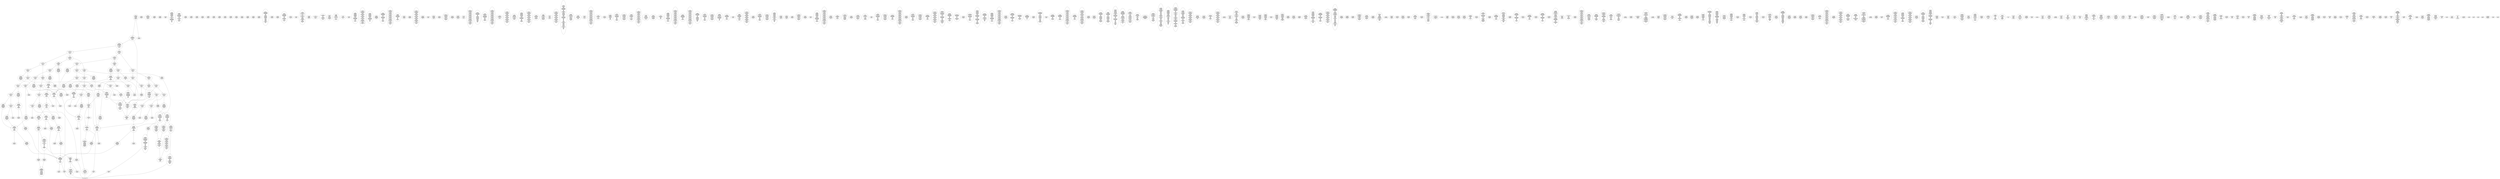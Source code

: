 /* Generated by GvGen v.1.0 (https://www.github.com/stricaud/gvgen) */

digraph G {
compound=true;
   node1 [label="[anywhere]"];
   node2 [label="# 0x0
PUSHX Data
PUSHX Data
MSTORE
CALLVALUE
ISZERO
PUSHX Data
JUMPI
"];
   node3 [label="# 0xc
PUSHX Data
REVERT
"];
   node4 [label="# 0x10
JUMPDEST
PUSHX LogicData
CALLDATASIZE
LT
PUSHX Data
JUMPI
"];
   node5 [label="# 0x1a
PUSHX Data
CALLDATALOAD
PUSHX BitData
SHR
PUSHX LogicData
GT
PUSHX Data
JUMPI
"];
   node6 [label="# 0x2b
PUSHX LogicData
GT
PUSHX Data
JUMPI
"];
   node7 [label="# 0x36
PUSHX LogicData
GT
PUSHX Data
JUMPI
"];
   node8 [label="# 0x41
PUSHX LogicData
EQ
PUSHX Data
JUMPI
"];
   node9 [label="# 0x4c
PUSHX LogicData
EQ
PUSHX Data
JUMPI
"];
   node10 [label="# 0x57
PUSHX LogicData
EQ
PUSHX Data
JUMPI
"];
   node11 [label="# 0x62
PUSHX LogicData
EQ
PUSHX Data
JUMPI
"];
   node12 [label="# 0x6d
PUSHX LogicData
EQ
PUSHX Data
JUMPI
"];
   node13 [label="# 0x78
PUSHX Data
REVERT
"];
   node14 [label="# 0x7c
JUMPDEST
PUSHX LogicData
EQ
PUSHX Data
JUMPI
"];
   node15 [label="# 0x88
PUSHX LogicData
EQ
PUSHX Data
JUMPI
"];
   node16 [label="# 0x93
PUSHX LogicData
EQ
PUSHX Data
JUMPI
"];
   node17 [label="# 0x9e
PUSHX LogicData
EQ
PUSHX Data
JUMPI
"];
   node18 [label="# 0xa9
PUSHX Data
REVERT
"];
   node19 [label="# 0xad
JUMPDEST
PUSHX LogicData
GT
PUSHX Data
JUMPI
"];
   node20 [label="# 0xb9
PUSHX LogicData
EQ
PUSHX Data
JUMPI
"];
   node21 [label="# 0xc4
PUSHX LogicData
EQ
PUSHX Data
JUMPI
"];
   node22 [label="# 0xcf
PUSHX LogicData
EQ
PUSHX Data
JUMPI
"];
   node23 [label="# 0xda
PUSHX LogicData
EQ
PUSHX Data
JUMPI
"];
   node24 [label="# 0xe5
PUSHX Data
REVERT
"];
   node25 [label="# 0xe9
JUMPDEST
PUSHX LogicData
EQ
PUSHX Data
JUMPI
"];
   node26 [label="# 0xf5
PUSHX LogicData
EQ
PUSHX Data
JUMPI
"];
   node27 [label="# 0x100
PUSHX LogicData
EQ
PUSHX Data
JUMPI
"];
   node28 [label="# 0x10b
PUSHX LogicData
EQ
PUSHX Data
JUMPI
"];
   node29 [label="# 0x116
PUSHX Data
REVERT
"];
   node30 [label="# 0x11a
JUMPDEST
PUSHX LogicData
GT
PUSHX Data
JUMPI
"];
   node31 [label="# 0x126
PUSHX LogicData
GT
PUSHX Data
JUMPI
"];
   node32 [label="# 0x131
PUSHX LogicData
EQ
PUSHX Data
JUMPI
"];
   node33 [label="# 0x13c
PUSHX LogicData
EQ
PUSHX Data
JUMPI
"];
   node34 [label="# 0x147
PUSHX LogicData
EQ
PUSHX Data
JUMPI
"];
   node35 [label="# 0x152
PUSHX LogicData
EQ
PUSHX Data
JUMPI
"];
   node36 [label="# 0x15d
PUSHX Data
REVERT
"];
   node37 [label="# 0x161
JUMPDEST
PUSHX LogicData
EQ
PUSHX Data
JUMPI
"];
   node38 [label="# 0x16d
PUSHX LogicData
EQ
PUSHX Data
JUMPI
"];
   node39 [label="# 0x178
PUSHX LogicData
EQ
PUSHX Data
JUMPI
"];
   node40 [label="# 0x183
PUSHX LogicData
EQ
PUSHX Data
JUMPI
"];
   node41 [label="# 0x18e
PUSHX Data
REVERT
"];
   node42 [label="# 0x192
JUMPDEST
PUSHX LogicData
GT
PUSHX Data
JUMPI
"];
   node43 [label="# 0x19e
PUSHX LogicData
EQ
PUSHX Data
JUMPI
"];
   node44 [label="# 0x1a9
PUSHX LogicData
EQ
PUSHX Data
JUMPI
"];
   node45 [label="# 0x1b4
PUSHX LogicData
EQ
PUSHX Data
JUMPI
"];
   node46 [label="# 0x1bf
PUSHX LogicData
EQ
PUSHX Data
JUMPI
"];
   node47 [label="# 0x1ca
PUSHX Data
REVERT
"];
   node48 [label="# 0x1ce
JUMPDEST
PUSHX LogicData
EQ
PUSHX Data
JUMPI
"];
   node49 [label="# 0x1da
PUSHX LogicData
EQ
PUSHX Data
JUMPI
"];
   node50 [label="# 0x1e5
PUSHX LogicData
EQ
PUSHX Data
JUMPI
"];
   node51 [label="# 0x1f0
PUSHX LogicData
EQ
PUSHX Data
JUMPI
"];
   node52 [label="# 0x1fb
JUMPDEST
PUSHX Data
REVERT
"];
   node53 [label="# 0x200
JUMPDEST
PUSHX Data
PUSHX Data
CALLDATASIZE
PUSHX Data
PUSHX Data
JUMP
"];
   node54 [label="# 0x20e
JUMPDEST
PUSHX Data
JUMP
"];
   node55 [label="# 0x213
JUMPDEST
PUSHX MemData
MLOAD
ISZERO
ISZERO
MSTORE
PUSHX ArithData
ADD
"];
   node56 [label="# 0x21f
JUMPDEST
PUSHX MemData
MLOAD
SUB
RETURN
"];
   node57 [label="# 0x228
JUMPDEST
PUSHX Data
PUSHX StorData
SLOAD
JUMP
"];
   node58 [label="# 0x231
JUMPDEST
PUSHX MemData
MLOAD
MSTORE
PUSHX ArithData
ADD
PUSHX Data
JUMP
"];
   node59 [label="# 0x23f
JUMPDEST
PUSHX Data
PUSHX Data
JUMP
"];
   node60 [label="# 0x247
JUMPDEST
PUSHX MemData
MLOAD
PUSHX Data
PUSHX Data
JUMP
"];
   node61 [label="# 0x254
JUMPDEST
PUSHX StorData
SLOAD
PUSHX Data
PUSHX ArithData
PUSHX BitData
PUSHX BitData
SHL
SUB
AND
JUMP
"];
   node62 [label="# 0x267
JUMPDEST
PUSHX MemData
MLOAD
PUSHX ArithData
PUSHX BitData
PUSHX BitData
SHL
SUB
AND
MSTORE
PUSHX ArithData
ADD
PUSHX Data
JUMP
"];
   node63 [label="# 0x27f
JUMPDEST
PUSHX Data
PUSHX Data
CALLDATASIZE
PUSHX Data
PUSHX Data
JUMP
"];
   node64 [label="# 0x28d
JUMPDEST
PUSHX Data
JUMP
"];
   node65 [label="# 0x292
JUMPDEST
PUSHX Data
PUSHX Data
CALLDATASIZE
PUSHX Data
PUSHX Data
JUMP
"];
   node66 [label="# 0x2a0
JUMPDEST
PUSHX Data
JUMP
"];
   node67 [label="# 0x2a5
JUMPDEST
STOP
"];
   node68 [label="# 0x2a7
JUMPDEST
PUSHX Data
PUSHX Data
CALLDATASIZE
PUSHX Data
PUSHX Data
JUMP
"];
   node69 [label="# 0x2b5
JUMPDEST
PUSHX Data
PUSHX Data
MSTORE
PUSHX Data
MSTORE
PUSHX Data
SHA3
SLOAD
PUSHX ArithData
ADD
SLOAD
PUSHX ArithData
PUSHX BitData
PUSHX BitData
SHL
SUB
AND
JUMP
"];
   node70 [label="# 0x2da
JUMPDEST
PUSHX Data
MLOAD
PUSHX ArithData
PUSHX BitData
PUSHX BitData
SHL
SUB
AND
MSTORE
PUSHX ArithData
ADD
MSTORE
ADD
PUSHX Data
JUMP
"];
   node71 [label="# 0x2f9
JUMPDEST
PUSHX Data
PUSHX StorData
SLOAD
JUMP
"];
   node72 [label="# 0x302
JUMPDEST
PUSHX StorData
SLOAD
PUSHX Data
JUMP
"];
   node73 [label="# 0x30a
JUMPDEST
PUSHX StorData
SLOAD
PUSHX Data
PUSHX BitData
PUSHX BitData
SHL
DIV
PUSHX BitData
AND
JUMP
"];
   node74 [label="# 0x31e
JUMPDEST
PUSHX Data
PUSHX Data
CALLDATASIZE
PUSHX Data
PUSHX Data
JUMP
"];
   node75 [label="# 0x32c
JUMPDEST
PUSHX Data
JUMP
"];
   node76 [label="# 0x331
JUMPDEST
PUSHX Data
PUSHX Data
CALLDATASIZE
PUSHX Data
PUSHX Data
JUMP
"];
   node77 [label="# 0x33f
JUMPDEST
PUSHX Data
JUMP
"];
   node78 [label="# 0x344
JUMPDEST
PUSHX Data
PUSHX Data
CALLDATASIZE
PUSHX Data
PUSHX Data
JUMP
"];
   node79 [label="# 0x352
JUMPDEST
PUSHX Data
JUMP
"];
   node80 [label="# 0x357
JUMPDEST
PUSHX Data
PUSHX Data
JUMP
"];
   node81 [label="# 0x360
JUMPDEST
PUSHX Data
PUSHX Data
JUMP
"];
   node82 [label="# 0x368
JUMPDEST
PUSHX Data
PUSHX Data
CALLDATASIZE
PUSHX Data
PUSHX Data
JUMP
"];
   node83 [label="# 0x376
JUMPDEST
PUSHX Data
JUMP
"];
   node84 [label="# 0x37b
JUMPDEST
PUSHX Data
PUSHX Data
CALLDATASIZE
PUSHX Data
PUSHX Data
JUMP
"];
   node85 [label="# 0x389
JUMPDEST
PUSHX Data
JUMP
"];
   node86 [label="# 0x38e
JUMPDEST
PUSHX Data
PUSHX Data
CALLDATASIZE
PUSHX Data
PUSHX Data
JUMP
"];
   node87 [label="# 0x39c
JUMPDEST
PUSHX Data
JUMP
"];
   node88 [label="# 0x3a1
JUMPDEST
PUSHX Data
PUSHX Data
CALLDATASIZE
PUSHX Data
PUSHX Data
JUMP
"];
   node89 [label="# 0x3af
JUMPDEST
PUSHX Data
JUMP
"];
   node90 [label="# 0x3b4
JUMPDEST
PUSHX Data
PUSHX Data
CALLDATASIZE
PUSHX Data
PUSHX Data
JUMP
"];
   node91 [label="# 0x3c2
JUMPDEST
PUSHX Data
JUMP
"];
   node92 [label="# 0x3c7
JUMPDEST
PUSHX Data
PUSHX Data
JUMP
"];
   node93 [label="# 0x3cf
JUMPDEST
PUSHX Data
PUSHX Data
CALLDATASIZE
PUSHX Data
PUSHX Data
JUMP
"];
   node94 [label="# 0x3dd
JUMPDEST
PUSHX Data
JUMP
"];
   node95 [label="# 0x3e2
JUMPDEST
PUSHX StorData
SLOAD
PUSHX ArithData
PUSHX BitData
PUSHX BitData
SHL
SUB
AND
PUSHX Data
JUMP
"];
   node96 [label="# 0x3f3
JUMPDEST
PUSHX Data
PUSHX Data
CALLDATASIZE
PUSHX Data
PUSHX Data
JUMP
"];
   node97 [label="# 0x401
JUMPDEST
PUSHX Data
JUMP
"];
   node98 [label="# 0x406
JUMPDEST
PUSHX Data
PUSHX Data
JUMP
"];
   node99 [label="# 0x40e
JUMPDEST
PUSHX Data
PUSHX Data
CALLDATASIZE
PUSHX Data
PUSHX Data
JUMP
"];
   node100 [label="# 0x41c
JUMPDEST
PUSHX Data
JUMP
"];
   node101 [label="# 0x421
JUMPDEST
PUSHX Data
PUSHX Data
CALLDATASIZE
PUSHX Data
PUSHX Data
JUMP
"];
   node102 [label="# 0x42f
JUMPDEST
PUSHX Data
JUMP
"];
   node103 [label="# 0x434
JUMPDEST
PUSHX Data
PUSHX Data
CALLDATASIZE
PUSHX Data
PUSHX Data
JUMP
"];
   node104 [label="# 0x442
JUMPDEST
PUSHX Data
JUMP
"];
   node105 [label="# 0x447
JUMPDEST
PUSHX Data
PUSHX Data
CALLDATASIZE
PUSHX Data
PUSHX Data
JUMP
"];
   node106 [label="# 0x455
JUMPDEST
PUSHX Data
JUMP
"];
   node107 [label="# 0x45a
JUMPDEST
PUSHX Data
PUSHX StorData
SLOAD
JUMP
"];
   node108 [label="# 0x463
JUMPDEST
PUSHX Data
PUSHX Data
CALLDATASIZE
PUSHX Data
PUSHX Data
JUMP
"];
   node109 [label="# 0x471
JUMPDEST
PUSHX ArithData
PUSHX BitData
PUSHX BitData
SHL
SUB
AND
PUSHX Data
MSTORE
PUSHX Data
PUSHX Data
MSTORE
PUSHX Data
SHA3
AND
MSTORE
MSTORE
SHA3
SLOAD
PUSHX BitData
AND
JUMP
"];
   node110 [label="# 0x49f
JUMPDEST
PUSHX Data
PUSHX Data
CALLDATASIZE
PUSHX Data
PUSHX Data
JUMP
"];
   node111 [label="# 0x4ad
JUMPDEST
PUSHX Data
JUMP
"];
   node112 [label="# 0x4b2
JUMPDEST
PUSHX Data
PUSHX Data
CALLDATASIZE
PUSHX Data
PUSHX Data
JUMP
"];
   node113 [label="# 0x4c0
JUMPDEST
PUSHX Data
JUMP
"];
   node114 [label="# 0x4c5
JUMPDEST
PUSHX Data
PUSHX ArithData
PUSHX BitData
PUSHX BitData
SHL
SUB
NOT
AND
PUSHX BitData
PUSHX BitData
SHL
EQ
PUSHX Data
JUMPI
"];
   node115 [label="# 0x4e1
PUSHX Data
PUSHX Data
JUMP
"];
   node116 [label="# 0x4ea
JUMPDEST
JUMP
"];
   node117 [label="# 0x4f0
JUMPDEST
PUSHX Data
PUSHX StorData
SLOAD
PUSHX Data
PUSHX Data
JUMP
"];
   node118 [label="# 0x4ff
JUMPDEST
PUSHX ArithData
ADD
PUSHX ArithData
DIV
MUL
PUSHX ArithData
ADD
PUSHX MemData
MLOAD
ADD
PUSHX Data
MSTORE
MSTORE
PUSHX ArithData
ADD
SLOAD
PUSHX Data
PUSHX Data
JUMP
"];
   node119 [label="# 0x52b
JUMPDEST
ISZERO
PUSHX Data
JUMPI
"];
   node120 [label="# 0x532
PUSHX LogicData
LT
PUSHX Data
JUMPI
"];
   node121 [label="# 0x53a
PUSHX ArithData
SLOAD
DIV
MUL
MSTORE
PUSHX ArithData
ADD
PUSHX Data
JUMP
"];
   node122 [label="# 0x54d
JUMPDEST
ADD
PUSHX Data
MSTORE
PUSHX Data
PUSHX Data
SHA3
"];
   node123 [label="# 0x55b
JUMPDEST
SLOAD
MSTORE
PUSHX ArithData
ADD
PUSHX ArithData
ADD
GT
PUSHX Data
JUMPI
"];
   node124 [label="# 0x56f
SUB
PUSHX BitData
AND
ADD
"];
   node125 [label="# 0x578
JUMPDEST
JUMP
"];
   node126 [label="# 0x582
JUMPDEST
PUSHX Data
MSTORE
PUSHX Data
PUSHX Data
MSTORE
PUSHX Data
SHA3
SLOAD
PUSHX ArithData
PUSHX BitData
PUSHX BitData
SHL
SUB
AND
PUSHX Data
JUMPI
"];
   node127 [label="# 0x59f
PUSHX MemData
MLOAD
PUSHX BitData
PUSHX BitData
SHL
MSTORE
PUSHX Data
PUSHX ArithData
ADD
MSTORE
PUSHX Data
PUSHX ArithData
ADD
MSTORE
PUSHX Data
PUSHX ArithData
ADD
MSTORE
PUSHX BitData
PUSHX BitData
SHL
PUSHX ArithData
ADD
MSTORE
PUSHX ArithData
ADD
"];
   node128 [label="# 0x5f7
JUMPDEST
PUSHX MemData
MLOAD
SUB
REVERT
"];
   node129 [label="# 0x600
JUMPDEST
PUSHX Data
MSTORE
PUSHX Data
PUSHX Data
MSTORE
PUSHX Data
SHA3
SLOAD
PUSHX ArithData
PUSHX BitData
PUSHX BitData
SHL
SUB
AND
JUMP
"];
   node130 [label="# 0x61c
JUMPDEST
PUSHX Data
PUSHX Data
PUSHX Data
JUMP
"];
   node131 [label="# 0x627
JUMPDEST
PUSHX ArithData
PUSHX BitData
PUSHX BitData
SHL
SUB
AND
PUSHX ArithData
PUSHX BitData
PUSHX BitData
SHL
SUB
AND
EQ
ISZERO
PUSHX Data
JUMPI
"];
   node132 [label="# 0x644
PUSHX MemData
MLOAD
PUSHX BitData
PUSHX BitData
SHL
MSTORE
PUSHX Data
PUSHX ArithData
ADD
MSTORE
PUSHX Data
PUSHX ArithData
ADD
MSTORE
PUSHX Data
PUSHX ArithData
ADD
MSTORE
PUSHX BitData
PUSHX BitData
SHL
PUSHX ArithData
ADD
MSTORE
PUSHX ArithData
ADD
PUSHX Data
JUMP
"];
   node133 [label="# 0x695
JUMPDEST
CALLER
PUSHX ArithData
PUSHX BitData
PUSHX BitData
SHL
SUB
AND
EQ
PUSHX Data
JUMPI
"];
   node134 [label="# 0x6a7
PUSHX Data
CALLER
PUSHX Data
JUMP
"];
   node135 [label="# 0x6b1
JUMPDEST
PUSHX Data
JUMPI
"];
   node136 [label="# 0x6b6
PUSHX MemData
MLOAD
PUSHX BitData
PUSHX BitData
SHL
MSTORE
PUSHX Data
PUSHX ArithData
ADD
MSTORE
PUSHX Data
PUSHX ArithData
ADD
MSTORE
PUSHX Data
PUSHX ArithData
ADD
MSTORE
PUSHX Data
PUSHX ArithData
ADD
MSTORE
PUSHX ArithData
ADD
PUSHX Data
JUMP
"];
   node137 [label="# 0x723
JUMPDEST
PUSHX Data
PUSHX Data
JUMP
"];
   node138 [label="# 0x72d
JUMPDEST
JUMP
"];
   node139 [label="# 0x732
JUMPDEST
PUSHX Data
CALLER
PUSHX Data
JUMP
"];
   node140 [label="# 0x73c
JUMPDEST
PUSHX Data
JUMPI
"];
   node141 [label="# 0x741
PUSHX MemData
MLOAD
PUSHX BitData
PUSHX BitData
SHL
MSTORE
PUSHX ArithData
ADD
PUSHX Data
PUSHX Data
JUMP
"];
   node142 [label="# 0x758
JUMPDEST
PUSHX Data
PUSHX Data
JUMP
"];
   node143 [label="# 0x763
JUMPDEST
PUSHX Data
PUSHX Data
PUSHX Data
JUMP
"];
   node144 [label="# 0x76e
JUMPDEST
LT
PUSHX Data
JUMPI
"];
   node145 [label="# 0x775
PUSHX MemData
MLOAD
PUSHX BitData
PUSHX BitData
SHL
MSTORE
PUSHX Data
PUSHX ArithData
ADD
MSTORE
PUSHX Data
PUSHX ArithData
ADD
MSTORE
PUSHX Data
PUSHX ArithData
ADD
MSTORE
PUSHX BitData
PUSHX BitData
SHL
PUSHX ArithData
ADD
MSTORE
PUSHX ArithData
ADD
PUSHX Data
JUMP
"];
   node146 [label="# 0x7d0
JUMPDEST
PUSHX ArithData
PUSHX BitData
PUSHX BitData
SHL
SUB
AND
PUSHX Data
MSTORE
PUSHX Data
PUSHX Data
MSTORE
PUSHX Data
SHA3
MSTORE
MSTORE
SHA3
SLOAD
JUMP
"];
   node147 [label="# 0x7f9
JUMPDEST
PUSHX StorData
SLOAD
PUSHX Data
PUSHX ArithData
PUSHX BitData
PUSHX BitData
SHL
SUB
AND
CALLER
EQ
PUSHX Data
JUMPI
"];
   node148 [label="# 0x80f
PUSHX MemData
MLOAD
PUSHX BitData
PUSHX BitData
SHL
MSTORE
PUSHX Data
PUSHX ArithData
ADD
MSTORE
PUSHX Data
PUSHX ArithData
ADD
MSTORE
PUSHX Data
PUSHX ArithData
ADD
MSTORE
PUSHX BitData
PUSHX BitData
SHL
PUSHX ArithData
ADD
MSTORE
PUSHX ArithData
ADD
PUSHX Data
JUMP
"];
   node149 [label="# 0x860
JUMPDEST
PUSHX LogicData
GT
PUSHX Data
JUMPI
"];
   node150 [label="# 0x869
PUSHX MemData
MLOAD
PUSHX BitData
PUSHX BitData
SHL
MSTORE
PUSHX Data
PUSHX ArithData
ADD
MSTORE
PUSHX Data
PUSHX ArithData
ADD
MSTORE
PUSHX Data
PUSHX ArithData
ADD
MSTORE
PUSHX ArithData
ADD
PUSHX Data
JUMP
"];
   node151 [label="# 0x8b0
JUMPDEST
PUSHX Data
PUSHX Data
PUSHX StorData
SLOAD
PUSHX StorData
SLOAD
PUSHX Data
JUMP
"];
   node152 [label="# 0x8c0
JUMPDEST
PUSHX Data
MSTORE
PUSHX Data
PUSHX Data
MSTORE
PUSHX Data
SHA3
SLOAD
PUSHX ArithData
PUSHX BitData
PUSHX BitData
SHL
SUB
AND
ISZERO
PUSHX Data
JUMPI
"];
   node153 [label="# 0x8e1
PUSHX MemData
MLOAD
PUSHX BitData
PUSHX BitData
SHL
MSTORE
PUSHX Data
PUSHX ArithData
ADD
MSTORE
PUSHX Data
PUSHX ArithData
ADD
MSTORE
PUSHX Data
PUSHX ArithData
ADD
MSTORE
PUSHX ArithData
ADD
PUSHX Data
JUMP
"];
   node154 [label="# 0x928
JUMPDEST
PUSHX StorData
PUSHX Data
SLOAD
PUSHX Data
PUSHX Data
JUMP
"];
   node155 [label="# 0x93a
JUMPDEST
SSTORE
PUSHX StorData
SLOAD
PUSHX StorData
SLOAD
PUSHX Data
PUSHX Data
PUSHX Data
JUMP
"];
   node156 [label="# 0x951
JUMPDEST
LT
ISZERO
PUSHX Data
JUMPI
"];
   node157 [label="# 0x958
PUSHX MemData
MLOAD
PUSHX BitData
PUSHX BitData
SHL
MSTORE
PUSHX Data
PUSHX ArithData
ADD
MSTORE
PUSHX Data
PUSHX ArithData
ADD
MSTORE
PUSHX Data
PUSHX ArithData
ADD
MSTORE
PUSHX ArithData
ADD
PUSHX Data
JUMP
"];
   node158 [label="# 0x99f
JUMPDEST
PUSHX Data
MLOAD
ADD
MSTORE
PUSHX ArithData
PUSHX BitData
PUSHX BitData
SHL
SUB
AND
MSTORE
PUSHX ArithData
ADD
MSTORE
PUSHX Data
MSTORE
PUSHX Data
MSTORE
SHA3
MLOAD
SLOAD
PUSHX ArithData
PUSHX BitData
PUSHX BitData
SHL
SUB
NOT
AND
AND
OR
SSTORE
MLOAD
PUSHX ArithData
ADD
SSTORE
MLOAD
MSTORE
ADD
MSTORE
PUSHX Data
ADD
PUSHX MemData
MLOAD
SUB
LOGX
JUMP
"];
   node159 [label="# 0xa2a
JUMPDEST
PUSHX StorData
SLOAD
PUSHX ArithData
PUSHX BitData
PUSHX BitData
SHL
SUB
AND
CALLER
EQ
PUSHX Data
JUMPI
"];
   node160 [label="# 0xa3d
PUSHX MemData
MLOAD
PUSHX BitData
PUSHX BitData
SHL
MSTORE
PUSHX ArithData
ADD
PUSHX Data
PUSHX Data
JUMP
"];
   node161 [label="# 0xa54
JUMPDEST
PUSHX StorData
SLOAD
PUSHX BitData
PUSHX BitData
SHL
DIV
PUSHX BitData
AND
PUSHX Data
JUMPI
"];
   node162 [label="# 0xa66
PUSHX MemData
MLOAD
PUSHX BitData
PUSHX BitData
SHL
MSTORE
PUSHX Data
PUSHX ArithData
ADD
MSTORE
PUSHX Data
PUSHX ArithData
ADD
MSTORE
PUSHX Data
PUSHX ArithData
ADD
MSTORE
PUSHX ArithData
ADD
PUSHX Data
JUMP
"];
   node163 [label="# 0xaad
JUMPDEST
PUSHX StorData
SLOAD
PUSHX BitData
PUSHX BitData
SHL
NOT
AND
SSTORE
PUSHX MemData
MLOAD
PUSHX Data
PUSHX Data
LOGX
JUMP
"];
   node164 [label="# 0xae5
JUMPDEST
PUSHX Data
PUSHX MemData
MLOAD
PUSHX ArithData
ADD
PUSHX Data
MSTORE
PUSHX Data
MSTORE
PUSHX Data
JUMP
"];
   node165 [label="# 0xb00
JUMPDEST
PUSHX Data
PUSHX Data
PUSHX StorData
SLOAD
JUMP
"];
   node166 [label="# 0xb0b
JUMPDEST
LT
PUSHX Data
JUMPI
"];
   node167 [label="# 0xb12
PUSHX MemData
MLOAD
PUSHX BitData
PUSHX BitData
SHL
MSTORE
PUSHX Data
PUSHX ArithData
ADD
MSTORE
PUSHX Data
PUSHX ArithData
ADD
MSTORE
PUSHX Data
PUSHX ArithData
ADD
MSTORE
PUSHX BitData
PUSHX BitData
SHL
PUSHX ArithData
ADD
MSTORE
PUSHX ArithData
ADD
PUSHX Data
JUMP
"];
   node168 [label="# 0xb6e
JUMPDEST
PUSHX StorData
SLOAD
LT
PUSHX Data
JUMPI
"];
   node169 [label="# 0xb7a
PUSHX Data
PUSHX Data
JUMP
"];
   node170 [label="# 0xb81
JUMPDEST
PUSHX Data
MSTORE
PUSHX Data
PUSHX Data
SHA3
ADD
SLOAD
JUMP
"];
   node171 [label="# 0xb93
JUMPDEST
PUSHX StorData
SLOAD
PUSHX ArithData
PUSHX BitData
PUSHX BitData
SHL
SUB
AND
CALLER
EQ
PUSHX Data
JUMPI
"];
   node172 [label="# 0xba6
PUSHX MemData
MLOAD
PUSHX BitData
PUSHX BitData
SHL
MSTORE
PUSHX ArithData
ADD
PUSHX Data
PUSHX Data
JUMP
"];
   node173 [label="# 0xbbd
JUMPDEST
PUSHX StorData
SLOAD
PUSHX BitData
PUSHX BitData
SHL
DIV
PUSHX BitData
AND
PUSHX Data
JUMPI
"];
   node174 [label="# 0xbcf
PUSHX MemData
MLOAD
PUSHX BitData
PUSHX BitData
SHL
MSTORE
PUSHX Data
PUSHX ArithData
ADD
MSTORE
PUSHX Data
PUSHX ArithData
ADD
MSTORE
PUSHX BitData
PUSHX BitData
SHL
PUSHX ArithData
ADD
MSTORE
PUSHX ArithData
ADD
PUSHX Data
JUMP
"];
   node175 [label="# 0xc08
JUMPDEST
MLOAD
PUSHX Data
PUSHX Data
PUSHX ArithData
ADD
PUSHX Data
JUMP
"];
   node176 [label="# 0xc1b
JUMPDEST
PUSHX Data
PUSHX MemData
MLOAD
PUSHX Data
PUSHX Data
JUMP
"];
   node177 [label="# 0xc4b
JUMPDEST
PUSHX MemData
MLOAD
SUB
LOGX
JUMP
"];
   node178 [label="# 0xc56
JUMPDEST
PUSHX Data
MSTORE
PUSHX Data
PUSHX Data
MSTORE
PUSHX Data
SHA3
SLOAD
PUSHX ArithData
PUSHX BitData
PUSHX BitData
SHL
SUB
AND
PUSHX Data
JUMPI
"];
   node179 [label="# 0xc74
PUSHX MemData
MLOAD
PUSHX BitData
PUSHX BitData
SHL
MSTORE
PUSHX Data
PUSHX ArithData
ADD
MSTORE
PUSHX Data
PUSHX ArithData
ADD
MSTORE
PUSHX Data
PUSHX ArithData
ADD
MSTORE
PUSHX BitData
PUSHX BitData
SHL
PUSHX ArithData
ADD
MSTORE
PUSHX ArithData
ADD
PUSHX Data
JUMP
"];
   node180 [label="# 0xccd
JUMPDEST
PUSHX Data
PUSHX ArithData
PUSHX BitData
PUSHX BitData
SHL
SUB
AND
PUSHX Data
JUMPI
"];
   node181 [label="# 0xcde
PUSHX MemData
MLOAD
PUSHX BitData
PUSHX BitData
SHL
MSTORE
PUSHX Data
PUSHX ArithData
ADD
MSTORE
PUSHX Data
PUSHX ArithData
ADD
MSTORE
PUSHX Data
PUSHX ArithData
ADD
MSTORE
PUSHX BitData
PUSHX BitData
SHL
PUSHX ArithData
ADD
MSTORE
PUSHX ArithData
ADD
PUSHX Data
JUMP
"];
   node182 [label="# 0xd38
JUMPDEST
PUSHX ArithData
PUSHX BitData
PUSHX BitData
SHL
SUB
AND
PUSHX Data
MSTORE
PUSHX Data
PUSHX Data
MSTORE
PUSHX Data
SHA3
SLOAD
JUMP
"];
   node183 [label="# 0xd54
JUMPDEST
PUSHX StorData
SLOAD
PUSHX ArithData
PUSHX BitData
PUSHX BitData
SHL
SUB
AND
CALLER
EQ
PUSHX Data
JUMPI
"];
   node184 [label="# 0xd67
PUSHX MemData
MLOAD
PUSHX BitData
PUSHX BitData
SHL
MSTORE
PUSHX ArithData
ADD
PUSHX Data
PUSHX Data
JUMP
"];
   node185 [label="# 0xd7e
JUMPDEST
PUSHX Data
PUSHX Data
PUSHX Data
JUMP
"];
   node186 [label="# 0xd88
JUMPDEST
JUMP
"];
   node187 [label="# 0xd8a
JUMPDEST
PUSHX StorData
SLOAD
PUSHX ArithData
PUSHX BitData
PUSHX BitData
SHL
SUB
AND
CALLER
EQ
PUSHX Data
JUMPI
"];
   node188 [label="# 0xd9d
PUSHX MemData
MLOAD
PUSHX BitData
PUSHX BitData
SHL
MSTORE
PUSHX ArithData
ADD
PUSHX Data
PUSHX Data
JUMP
"];
   node189 [label="# 0xdb4
JUMPDEST
PUSHX Data
PUSHX Data
PUSHX StorData
SLOAD
PUSHX ArithData
PUSHX BitData
PUSHX BitData
SHL
SUB
AND
JUMP
"];
   node190 [label="# 0xdc9
JUMPDEST
PUSHX ArithData
PUSHX BitData
PUSHX BitData
SHL
SUB
AND
PUSHX Data
JUMP
"];
   node191 [label="# 0xdda
JUMPDEST
JUMP
"];
   node192 [label="# 0xdde
JUMPDEST
CALLER
PUSHX ArithData
PUSHX BitData
PUSHX BitData
SHL
SUB
PUSHX BitData
AND
EQ
PUSHX Data
JUMPI
"];
   node193 [label="# 0xe0f
PUSHX MemData
MLOAD
PUSHX BitData
PUSHX BitData
SHL
MSTORE
PUSHX Data
PUSHX ArithData
ADD
MSTORE
PUSHX Data
PUSHX ArithData
ADD
MSTORE
PUSHX Data
PUSHX ArithData
ADD
MSTORE
PUSHX ArithData
ADD
PUSHX Data
JUMP
"];
   node194 [label="# 0xe56
JUMPDEST
PUSHX Data
PUSHX Data
JUMP
"];
   node195 [label="# 0xe60
JUMPDEST
PUSHX Data
PUSHX StorData
SLOAD
PUSHX Data
PUSHX Data
JUMP
"];
   node196 [label="# 0xe6f
JUMPDEST
PUSHX StorData
SLOAD
PUSHX ArithData
PUSHX BitData
PUSHX BitData
SHL
SUB
AND
CALLER
EQ
PUSHX Data
JUMPI
"];
   node197 [label="# 0xe82
PUSHX MemData
MLOAD
PUSHX BitData
PUSHX BitData
SHL
MSTORE
PUSHX ArithData
ADD
PUSHX Data
PUSHX Data
JUMP
"];
   node198 [label="# 0xe99
JUMPDEST
PUSHX Data
SSTORE
PUSHX Data
SSTORE
PUSHX Data
MLOAD
MSTORE
PUSHX ArithData
ADD
MSTORE
PUSHX Data
ADD
PUSHX MemData
MLOAD
SUB
LOGX
JUMP
"];
   node199 [label="# 0xee0
JUMPDEST
PUSHX Data
CALLER
PUSHX Data
JUMP
"];
   node200 [label="# 0xeeb
JUMPDEST
PUSHX Data
CALLER
PUSHX Data
JUMP
"];
   node201 [label="# 0xef5
JUMPDEST
PUSHX Data
JUMPI
"];
   node202 [label="# 0xefa
PUSHX MemData
MLOAD
PUSHX BitData
PUSHX BitData
SHL
MSTORE
PUSHX ArithData
ADD
PUSHX Data
PUSHX Data
JUMP
"];
   node203 [label="# 0xf11
JUMPDEST
PUSHX Data
PUSHX Data
JUMP
"];
   node204 [label="# 0xf1d
JUMPDEST
JUMP
"];
   node205 [label="# 0xf23
JUMPDEST
PUSHX Data
MSTORE
PUSHX Data
PUSHX Data
MSTORE
PUSHX Data
SHA3
SLOAD
PUSHX Data
PUSHX ArithData
PUSHX BitData
PUSHX BitData
SHL
SUB
AND
PUSHX Data
JUMPI
"];
   node206 [label="# 0xf43
PUSHX MemData
MLOAD
PUSHX BitData
PUSHX BitData
SHL
MSTORE
PUSHX Data
PUSHX ArithData
ADD
MSTORE
PUSHX Data
PUSHX ArithData
ADD
MSTORE
PUSHX Data
PUSHX ArithData
ADD
MSTORE
PUSHX BitData
PUSHX BitData
SHL
PUSHX ArithData
ADD
MSTORE
PUSHX ArithData
ADD
PUSHX Data
JUMP
"];
   node207 [label="# 0xfa2
JUMPDEST
PUSHX Data
PUSHX Data
PUSHX Data
JUMP
"];
   node208 [label="# 0xfac
JUMPDEST
PUSHX LogicData
MLOAD
GT
PUSHX Data
JUMPI
"];
   node209 [label="# 0xfb8
PUSHX MemData
MLOAD
PUSHX ArithData
ADD
PUSHX Data
MSTORE
PUSHX Data
MSTORE
PUSHX Data
JUMP
"];
   node210 [label="# 0xfcc
JUMPDEST
PUSHX Data
PUSHX Data
JUMP
"];
   node211 [label="# 0xfd6
JUMPDEST
PUSHX MemData
MLOAD
PUSHX ArithData
ADD
PUSHX Data
PUSHX Data
JUMP
"];
   node212 [label="# 0xfe7
JUMPDEST
PUSHX MemData
MLOAD
PUSHX ArithData
SUB
SUB
MSTORE
PUSHX Data
MSTORE
"];
   node213 [label="# 0xff7
JUMPDEST
JUMP
"];
   node214 [label="# 0xffe
JUMPDEST
PUSHX StorData
SLOAD
PUSHX ArithData
PUSHX BitData
PUSHX BitData
SHL
SUB
AND
CALLER
EQ
PUSHX Data
JUMPI
"];
   node215 [label="# 0x1011
PUSHX MemData
MLOAD
PUSHX BitData
PUSHX BitData
SHL
MSTORE
PUSHX ArithData
ADD
PUSHX Data
PUSHX Data
JUMP
"];
   node216 [label="# 0x1028
JUMPDEST
PUSHX ArithData
PUSHX BitData
PUSHX BitData
SHL
SUB
AND
PUSHX Data
JUMPI
"];
   node217 [label="# 0x1037
PUSHX MemData
MLOAD
PUSHX BitData
PUSHX BitData
SHL
MSTORE
PUSHX Data
PUSHX ArithData
ADD
MSTORE
PUSHX Data
PUSHX ArithData
ADD
MSTORE
PUSHX Data
PUSHX ArithData
ADD
MSTORE
PUSHX BitData
PUSHX BitData
SHL
PUSHX ArithData
ADD
MSTORE
PUSHX ArithData
ADD
PUSHX Data
JUMP
"];
   node218 [label="# 0x108d
JUMPDEST
PUSHX Data
PUSHX Data
JUMP
"];
   node219 [label="# 0x1096
JUMPDEST
JUMP
"];
   node220 [label="# 0x1099
JUMPDEST
PUSHX StorData
SLOAD
PUSHX ArithData
PUSHX BitData
PUSHX BitData
SHL
SUB
AND
CALLER
EQ
PUSHX Data
JUMPI
"];
   node221 [label="# 0x10ac
PUSHX MemData
MLOAD
PUSHX BitData
PUSHX BitData
SHL
MSTORE
PUSHX ArithData
ADD
PUSHX Data
PUSHX Data
JUMP
"];
   node222 [label="# 0x10c3
JUMPDEST
PUSHX ArithData
PUSHX BitData
PUSHX BitData
SHL
SUB
AND
PUSHX Data
JUMPI
"];
   node223 [label="# 0x10d2
PUSHX MemData
MLOAD
PUSHX BitData
PUSHX BitData
SHL
MSTORE
PUSHX Data
PUSHX ArithData
ADD
MSTORE
PUSHX Data
PUSHX ArithData
ADD
MSTORE
PUSHX Data
PUSHX ArithData
ADD
MSTORE
PUSHX ArithData
ADD
PUSHX Data
JUMP
"];
   node224 [label="# 0x1119
JUMPDEST
PUSHX StorData
SLOAD
PUSHX ArithData
PUSHX BitData
PUSHX BitData
SHL
SUB
NOT
AND
PUSHX ArithData
PUSHX BitData
PUSHX BitData
SHL
SUB
AND
OR
SSTORE
PUSHX MemData
MLOAD
PUSHX Data
PUSHX Data
LOGX
JUMP
"];
   node225 [label="# 0x1163
JUMPDEST
PUSHX Data
PUSHX ArithData
PUSHX BitData
PUSHX BitData
SHL
SUB
NOT
AND
PUSHX BitData
PUSHX BitData
SHL
EQ
PUSHX Data
JUMPI
"];
   node226 [label="# 0x117f
PUSHX ArithData
PUSHX BitData
PUSHX BitData
SHL
SUB
NOT
AND
PUSHX BitData
PUSHX BitData
SHL
EQ
"];
   node227 [label="# 0x1194
JUMPDEST
PUSHX Data
JUMPI
"];
   node228 [label="# 0x119a
PUSHX BitData
PUSHX BitData
SHL
PUSHX ArithData
PUSHX BitData
PUSHX BitData
SHL
SUB
NOT
AND
EQ
PUSHX Data
JUMP
"];
   node229 [label="# 0x11b3
JUMPDEST
PUSHX Data
MSTORE
PUSHX Data
PUSHX Data
MSTORE
PUSHX Data
SHA3
SLOAD
PUSHX ArithData
PUSHX BitData
PUSHX BitData
SHL
SUB
NOT
AND
PUSHX ArithData
PUSHX BitData
PUSHX BitData
SHL
SUB
AND
OR
SSTORE
PUSHX Data
PUSHX Data
JUMP
"];
   node230 [label="# 0x11e8
JUMPDEST
PUSHX ArithData
PUSHX BitData
PUSHX BitData
SHL
SUB
AND
PUSHX Data
PUSHX MemData
MLOAD
PUSHX MemData
MLOAD
SUB
LOGX
JUMP
"];
   node231 [label="# 0x1221
JUMPDEST
PUSHX Data
MSTORE
PUSHX Data
PUSHX Data
MSTORE
PUSHX Data
SHA3
SLOAD
PUSHX ArithData
PUSHX BitData
PUSHX BitData
SHL
SUB
AND
PUSHX Data
JUMPI
"];
   node232 [label="# 0x123e
PUSHX MemData
MLOAD
PUSHX BitData
PUSHX BitData
SHL
MSTORE
PUSHX Data
PUSHX ArithData
ADD
MSTORE
PUSHX Data
PUSHX ArithData
ADD
MSTORE
PUSHX Data
PUSHX ArithData
ADD
MSTORE
PUSHX BitData
PUSHX BitData
SHL
PUSHX ArithData
ADD
MSTORE
PUSHX ArithData
ADD
PUSHX Data
JUMP
"];
   node233 [label="# 0x129a
JUMPDEST
PUSHX Data
PUSHX Data
PUSHX Data
JUMP
"];
   node234 [label="# 0x12a5
JUMPDEST
PUSHX ArithData
PUSHX BitData
PUSHX BitData
SHL
SUB
AND
PUSHX ArithData
PUSHX BitData
PUSHX BitData
SHL
SUB
AND
EQ
PUSHX Data
JUMPI
"];
   node235 [label="# 0x12c2
PUSHX ArithData
PUSHX BitData
PUSHX BitData
SHL
SUB
AND
PUSHX Data
PUSHX Data
JUMP
"];
   node236 [label="# 0x12d5
JUMPDEST
PUSHX ArithData
PUSHX BitData
PUSHX BitData
SHL
SUB
AND
EQ
"];
   node237 [label="# 0x12e0
JUMPDEST
PUSHX Data
JUMPI
"];
   node238 [label="# 0x12e6
PUSHX ArithData
PUSHX BitData
PUSHX BitData
SHL
SUB
AND
PUSHX Data
MSTORE
PUSHX Data
PUSHX Data
MSTORE
PUSHX Data
SHA3
AND
MSTORE
MSTORE
SHA3
SLOAD
PUSHX BitData
AND
"];
   node239 [label="# 0x1310
JUMPDEST
JUMP
"];
   node240 [label="# 0x1318
JUMPDEST
PUSHX ArithData
PUSHX BitData
PUSHX BitData
SHL
SUB
AND
PUSHX Data
PUSHX Data
JUMP
"];
   node241 [label="# 0x132b
JUMPDEST
PUSHX ArithData
PUSHX BitData
PUSHX BitData
SHL
SUB
AND
EQ
PUSHX Data
JUMPI
"];
   node242 [label="# 0x133a
PUSHX MemData
MLOAD
PUSHX BitData
PUSHX BitData
SHL
MSTORE
PUSHX Data
PUSHX ArithData
ADD
MSTORE
PUSHX Data
PUSHX ArithData
ADD
MSTORE
PUSHX Data
PUSHX ArithData
ADD
MSTORE
PUSHX BitData
PUSHX BitData
SHL
PUSHX ArithData
ADD
MSTORE
PUSHX ArithData
ADD
PUSHX Data
JUMP
"];
   node243 [label="# 0x1393
JUMPDEST
PUSHX ArithData
PUSHX BitData
PUSHX BitData
SHL
SUB
AND
PUSHX Data
JUMPI
"];
   node244 [label="# 0x13a2
PUSHX MemData
MLOAD
PUSHX BitData
PUSHX BitData
SHL
MSTORE
PUSHX Data
PUSHX ArithData
ADD
MSTORE
PUSHX ArithData
ADD
MSTORE
PUSHX Data
PUSHX ArithData
ADD
MSTORE
PUSHX BitData
PUSHX BitData
SHL
PUSHX ArithData
ADD
MSTORE
PUSHX ArithData
ADD
PUSHX Data
JUMP
"];
   node245 [label="# 0x13f5
JUMPDEST
PUSHX Data
PUSHX Data
JUMP
"];
   node246 [label="# 0x1400
JUMPDEST
PUSHX Data
PUSHX Data
PUSHX Data
JUMP
"];
   node247 [label="# 0x140b
JUMPDEST
PUSHX ArithData
PUSHX BitData
PUSHX BitData
SHL
SUB
AND
PUSHX Data
MSTORE
PUSHX Data
PUSHX Data
MSTORE
PUSHX Data
SHA3
SLOAD
PUSHX Data
PUSHX Data
PUSHX Data
JUMP
"];
   node248 [label="# 0x1434
JUMPDEST
SSTORE
PUSHX ArithData
PUSHX BitData
PUSHX BitData
SHL
SUB
AND
PUSHX Data
MSTORE
PUSHX Data
PUSHX Data
MSTORE
PUSHX Data
SHA3
SLOAD
PUSHX Data
PUSHX Data
PUSHX Data
JUMP
"];
   node249 [label="# 0x1462
JUMPDEST
SSTORE
PUSHX Data
MSTORE
PUSHX Data
PUSHX Data
MSTORE
PUSHX MemData
SHA3
SLOAD
PUSHX ArithData
PUSHX BitData
PUSHX BitData
SHL
SUB
NOT
AND
PUSHX ArithData
PUSHX BitData
PUSHX BitData
SHL
SUB
AND
OR
SSTORE
MLOAD
AND
PUSHX Data
LOGX
JUMP
"];
   node250 [label="# 0x14c3
JUMPDEST
PUSHX Data
PUSHX BitData
PUSHX ArithData
PUSHX BitData
PUSHX BitData
SHL
SUB
AND
PUSHX Data
PUSHX Data
PUSHX Data
PUSHX MemData
MLOAD
PUSHX ArithData
ADD
PUSHX Data
MSTORE
PUSHX ArithData
ADD
MSTORE
PUSHX ArithData
ADD
JUMP
"];
   node251 [label="# 0x1533
JUMPDEST
PUSHX MemData
MLOAD
PUSHX ArithData
SUB
SUB
MSTORE
PUSHX Data
MSTORE
PUSHX MemData
MLOAD
PUSHX BitData
AND
PUSHX BitData
SHL
MSTORE
PUSHX ArithData
ADD
PUSHX Data
PUSHX Data
JUMP
"];
   node252 [label="# 0x1560
JUMPDEST
PUSHX Data
PUSHX MemData
MLOAD
SUB
PUSHX Data
GAS
CALL
ISZERO
ISZERO
PUSHX Data
JUMPI
"];
   node253 [label="# 0x1576
RETURNDATASIZE
PUSHX Data
RETURNDATACOPY
RETURNDATASIZE
PUSHX Data
REVERT
"];
   node254 [label="# 0x157f
JUMPDEST
PUSHX MemData
MLOAD
RETURNDATASIZE
PUSHX BitData
NOT
PUSHX ArithData
ADD
AND
ADD
PUSHX Data
MSTORE
ADD
PUSHX Data
PUSHX Data
JUMP
"];
   node255 [label="# 0x15a3
JUMPDEST
PUSHX Data
MSTORE
PUSHX Data
PUSHX ArithData
MSTORE
PUSHX Data
SHA3
SLOAD
MLOAD
ADD
MSTORE
ADD
MSTORE
ADDRESS
PUSHX ArithData
ADD
MSTORE
PUSHX ArithData
ADD
MSTORE
MLOAD
SUB
ADD
MSTORE
PUSHX ArithData
ADD
MSTORE
MLOAD
ADD
SHA3
MSTORE
MSTORE
PUSHX Data
PUSHX Data
PUSHX Data
JUMP
"];
   node256 [label="# 0x15ff
JUMPDEST
PUSHX Data
MSTORE
PUSHX Data
PUSHX Data
MSTORE
PUSHX Data
SHA3
SSTORE
PUSHX Data
PUSHX Data
MLOAD
PUSHX ArithData
ADD
MSTORE
ADD
MSTORE
MLOAD
SUB
ADD
MSTORE
PUSHX ArithData
ADD
MSTORE
MLOAD
ADD
SHA3
JUMP
"];
   node257 [label="# 0x163f
JUMPDEST
PUSHX StorData
SLOAD
PUSHX ArithData
PUSHX BitData
PUSHX BitData
SHL
SUB
AND
PUSHX ArithData
PUSHX BitData
PUSHX BitData
SHL
SUB
NOT
AND
OR
SSTORE
PUSHX MemData
MLOAD
AND
PUSHX Data
PUSHX Data
LOGX
JUMP
"];
   node258 [label="# 0x1691
JUMPDEST
PUSHX MemData
MLOAD
PUSHX ArithData
PUSHX BitData
PUSHX BitData
SHL
SUB
AND
PUSHX ArithData
ADD
MSTORE
PUSHX ArithData
ADD
MSTORE
MLOAD
SUB
ADD
MSTORE
PUSHX ArithData
ADD
MSTORE
PUSHX ArithData
ADD
MLOAD
PUSHX ArithData
PUSHX BitData
PUSHX BitData
SHL
SUB
AND
PUSHX BitData
PUSHX BitData
SHL
OR
MSTORE
PUSHX Data
PUSHX Data
JUMP
"];
   node259 [label="# 0x16e3
JUMPDEST
PUSHX Data
MSTORE
PUSHX Data
PUSHX ArithData
MSTORE
PUSHX Data
SHA3
MLOAD
ADD
MSTORE
SLOAD
PUSHX ArithData
PUSHX BitData
PUSHX BitData
SHL
SUB
AND
MSTORE
PUSHX ArithData
ADD
SLOAD
ADD
MSTORE
PUSHX Data
JUMPI
"];
   node260 [label="# 0x171d
PUSHX MemData
MLOAD
PUSHX BitData
PUSHX BitData
SHL
MSTORE
PUSHX Data
PUSHX ArithData
ADD
MSTORE
PUSHX Data
PUSHX ArithData
ADD
MSTORE
PUSHX Data
PUSHX ArithData
ADD
MSTORE
PUSHX ArithData
ADD
PUSHX Data
JUMP
"];
   node261 [label="# 0x1764
JUMPDEST
PUSHX Data
PUSHX Data
PUSHX StorData
SLOAD
JUMP
"];
   node262 [label="# 0x176f
JUMPDEST
PUSHX Data
PUSHX Data
PUSHX Data
JUMP
"];
   node263 [label="# 0x177b
JUMPDEST
PUSHX ArithData
ADD
MLOAD
LT
ISZERO
PUSHX Data
JUMPI
"];
   node264 [label="# 0x178c
PUSHX MemData
MLOAD
PUSHX BitData
PUSHX BitData
SHL
MSTORE
PUSHX Data
PUSHX ArithData
ADD
MSTORE
PUSHX Data
PUSHX ArithData
ADD
MSTORE
PUSHX Data
PUSHX ArithData
ADD
MSTORE
PUSHX ArithData
ADD
PUSHX Data
JUMP
"];
   node265 [label="# 0x17d3
JUMPDEST
PUSHX Data
"];
   node266 [label="# 0x17d6
JUMPDEST
LT
ISZERO
PUSHX Data
JUMPI
"];
   node267 [label="# 0x17df
PUSHX Data
MLOAD
PUSHX ArithData
ADD
MSTORE
ADD
MSTORE
PUSHX ArithData
ADD
PUSHX MemData
MLOAD
PUSHX BitData
NOT
SUB
ADD
MSTORE
MSTORE
MLOAD
PUSHX ArithData
ADD
SHA3
PUSHX Data
PUSHX Data
PUSHX Data
JUMP
"];
   node268 [label="# 0x1818
JUMPDEST
PUSHX Data
PUSHX Data
PUSHX Data
JUMP
"];
   node269 [label="# 0x1823
JUMPDEST
PUSHX Data
MSTORE
PUSHX Data
PUSHX Data
MSTORE
PUSHX Data
SHA3
SLOAD
PUSHX Data
JUMPI
"];
   node270 [label="# 0x183b
PUSHX Data
JUMP
"];
   node271 [label="# 0x1840
JUMPDEST
PUSHX Data
MSTORE
PUSHX Data
PUSHX Data
MSTORE
PUSHX Data
SHA3
SLOAD
"];
   node272 [label="# 0x1850
JUMPDEST
PUSHX Data
MSTORE
PUSHX Data
PUSHX Data
MSTORE
PUSHX Data
SHA3
SLOAD
PUSHX Data
JUMPI
"];
   node273 [label="# 0x1867
PUSHX Data
JUMP
"];
   node274 [label="# 0x186c
JUMPDEST
PUSHX Data
MSTORE
PUSHX Data
PUSHX Data
MSTORE
PUSHX Data
SHA3
SLOAD
"];
   node275 [label="# 0x187c
JUMPDEST
PUSHX Data
MSTORE
PUSHX Data
PUSHX Data
MSTORE
PUSHX Data
SHA3
SSTORE
MLOAD
PUSHX Data
PUSHX Data
JUMP
"];
   node276 [label="# 0x1897
JUMPDEST
PUSHX Data
PUSHX Data
JUMP
"];
   node277 [label="# 0x18a1
JUMPDEST
PUSHX Data
PUSHX Data
PUSHX Data
JUMP
"];
   node278 [label="# 0x18b3
JUMPDEST
PUSHX Data
JUMP
"];
   node279 [label="# 0x18ba
JUMPDEST
PUSHX StorData
PUSHX Data
SLOAD
PUSHX Data
PUSHX Data
JUMP
"];
   node280 [label="# 0x18cd
JUMPDEST
SSTORE
PUSHX Data
MSTORE
PUSHX Data
PUSHX Data
MSTORE
PUSHX Data
SHA3
SLOAD
PUSHX ArithData
PUSHX BitData
PUSHX BitData
SHL
SUB
NOT
AND
SSTORE
PUSHX ArithData
ADD
SSTORE
JUMP
"];
   node281 [label="# 0x18f8
JUMPDEST
PUSHX ArithData
PUSHX BitData
PUSHX BitData
SHL
SUB
AND
PUSHX ArithData
PUSHX BitData
PUSHX BitData
SHL
SUB
AND
EQ
ISZERO
PUSHX Data
JUMPI
"];
   node282 [label="# 0x1913
PUSHX MemData
MLOAD
PUSHX BitData
PUSHX BitData
SHL
MSTORE
PUSHX Data
PUSHX ArithData
ADD
MSTORE
PUSHX Data
PUSHX ArithData
ADD
MSTORE
PUSHX Data
PUSHX ArithData
ADD
MSTORE
PUSHX ArithData
ADD
PUSHX Data
JUMP
"];
   node283 [label="# 0x195a
JUMPDEST
PUSHX ArithData
PUSHX BitData
PUSHX BitData
SHL
SUB
AND
PUSHX Data
MSTORE
PUSHX Data
PUSHX ArithData
MSTORE
PUSHX MemData
SHA3
AND
MSTORE
MSTORE
SHA3
SLOAD
PUSHX BitData
NOT
AND
ISZERO
ISZERO
OR
SSTORE
MLOAD
MSTORE
PUSHX Data
ADD
PUSHX MemData
MLOAD
SUB
LOGX
JUMP
"];
   node284 [label="# 0x19c7
JUMPDEST
PUSHX Data
PUSHX Data
JUMP
"];
   node285 [label="# 0x19d2
JUMPDEST
PUSHX Data
PUSHX Data
JUMP
"];
   node286 [label="# 0x19de
JUMPDEST
PUSHX Data
JUMPI
"];
   node287 [label="# 0x19e3
PUSHX MemData
MLOAD
PUSHX BitData
PUSHX BitData
SHL
MSTORE
PUSHX ArithData
ADD
PUSHX Data
PUSHX Data
JUMP
"];
   node288 [label="# 0x19fa
JUMPDEST
PUSHX Data
PUSHX StorData
SLOAD
PUSHX Data
PUSHX Data
JUMP
"];
   node289 [label="# 0x1a09
JUMPDEST
PUSHX Data
PUSHX Data
JUMPI
"];
   node290 [label="# 0x1a11
PUSHX Data
MLOAD
ADD
MSTORE
PUSHX Data
MSTORE
PUSHX BitData
PUSHX BitData
SHL
PUSHX ArithData
ADD
MSTORE
JUMP
"];
   node291 [label="# 0x1a2d
JUMPDEST
PUSHX Data
"];
   node292 [label="# 0x1a31
JUMPDEST
ISZERO
PUSHX Data
JUMPI
"];
   node293 [label="# 0x1a38
PUSHX Data
PUSHX Data
JUMP
"];
   node294 [label="# 0x1a41
JUMPDEST
PUSHX Data
PUSHX Data
PUSHX Data
JUMP
"];
   node295 [label="# 0x1a50
JUMPDEST
PUSHX Data
JUMP
"];
   node296 [label="# 0x1a57
JUMPDEST
PUSHX Data
PUSHX LogicData
GT
ISZERO
PUSHX Data
JUMPI
"];
   node297 [label="# 0x1a6b
PUSHX Data
PUSHX Data
JUMP
"];
   node298 [label="# 0x1a72
JUMPDEST
PUSHX MemData
MLOAD
MSTORE
PUSHX ArithData
ADD
PUSHX BitData
NOT
AND
PUSHX ArithData
ADD
ADD
PUSHX Data
MSTORE
ISZERO
PUSHX Data
JUMPI
"];
   node299 [label="# 0x1a90
PUSHX ArithData
ADD
CALLDATASIZE
CALLDATACOPY
ADD
"];
   node300 [label="# 0x1a9c
JUMPDEST
"];
   node301 [label="# 0x1aa0
JUMPDEST
ISZERO
PUSHX Data
JUMPI
"];
   node302 [label="# 0x1aa7
PUSHX Data
PUSHX Data
PUSHX Data
JUMP
"];
   node303 [label="# 0x1ab1
JUMPDEST
PUSHX Data
PUSHX Data
PUSHX Data
JUMP
"];
   node304 [label="# 0x1abe
JUMPDEST
PUSHX Data
PUSHX Data
PUSHX Data
JUMP
"];
   node305 [label="# 0x1ac9
JUMPDEST
PUSHX BitData
SHL
MLOAD
LT
PUSHX Data
JUMPI
"];
   node306 [label="# 0x1ad7
PUSHX Data
PUSHX Data
JUMP
"];
   node307 [label="# 0x1ade
JUMPDEST
PUSHX ArithData
ADD
ADD
PUSHX ArithData
PUSHX BitData
PUSHX BitData
SHL
SUB
NOT
AND
PUSHX BitData
BYTE
MSTORE8
PUSHX Data
PUSHX Data
PUSHX Data
JUMP
"];
   node308 [label="# 0x1b00
JUMPDEST
PUSHX Data
JUMP
"];
   node309 [label="# 0x1b07
JUMPDEST
PUSHX ArithData
PUSHX BitData
PUSHX BitData
SHL
SUB
AND
PUSHX Data
JUMPI
"];
   node310 [label="# 0x1b16
PUSHX Data
PUSHX StorData
SLOAD
PUSHX Data
MSTORE
PUSHX Data
PUSHX Data
MSTORE
PUSHX Data
SHA3
SSTORE
PUSHX ArithData
ADD
SSTORE
MSTORE
PUSHX ArithData
ADD
SSTORE
JUMP
"];
   node311 [label="# 0x1b5d
JUMPDEST
PUSHX Data
JUMP
"];
   node312 [label="# 0x1b62
JUMPDEST
PUSHX ArithData
PUSHX BitData
PUSHX BitData
SHL
SUB
AND
PUSHX ArithData
PUSHX BitData
PUSHX BitData
SHL
SUB
AND
EQ
PUSHX Data
JUMPI
"];
   node313 [label="# 0x1b7c
PUSHX Data
PUSHX Data
JUMP
"];
   node314 [label="# 0x1b85
JUMPDEST
PUSHX ArithData
PUSHX BitData
PUSHX BitData
SHL
SUB
AND
PUSHX Data
JUMPI
"];
   node315 [label="# 0x1b94
PUSHX Data
PUSHX Data
JUMP
"];
   node316 [label="# 0x1b9c
JUMPDEST
PUSHX ArithData
PUSHX BitData
PUSHX BitData
SHL
SUB
AND
PUSHX ArithData
PUSHX BitData
PUSHX BitData
SHL
SUB
AND
EQ
PUSHX Data
JUMPI
"];
   node317 [label="# 0x1bb6
PUSHX Data
PUSHX Data
JUMP
"];
   node318 [label="# 0x1bbf
JUMPDEST
PUSHX Data
PUSHX Data
PUSHX MemData
MLOAD
PUSHX ArithData
ADD
PUSHX Data
MSTORE
PUSHX Data
MSTORE
PUSHX ArithData
ADD
PUSHX Data
MSTORE
PUSHX ArithData
PUSHX BitData
PUSHX BitData
SHL
SUB
AND
PUSHX BitData
PUSHX BitData
AND
JUMP
"];
   node319 [label="# 0x1c14
JUMPDEST
MLOAD
ISZERO
PUSHX Data
JUMPI
"];
   node320 [label="# 0x1c1f
PUSHX ArithData
ADD
MLOAD
ADD
PUSHX Data
PUSHX Data
JUMP
"];
   node321 [label="# 0x1c32
JUMPDEST
PUSHX Data
JUMPI
"];
   node322 [label="# 0x1c37
PUSHX MemData
MLOAD
PUSHX BitData
PUSHX BitData
SHL
MSTORE
PUSHX Data
PUSHX ArithData
ADD
MSTORE
PUSHX Data
PUSHX ArithData
ADD
MSTORE
PUSHX Data
PUSHX ArithData
ADD
MSTORE
PUSHX BitData
PUSHX BitData
SHL
PUSHX ArithData
ADD
MSTORE
PUSHX ArithData
ADD
PUSHX Data
JUMP
"];
   node323 [label="# 0x1c91
JUMPDEST
PUSHX Data
PUSHX MemData
MLOAD
PUSHX ArithData
ADD
PUSHX Data
MSTORE
PUSHX Data
MSTORE
PUSHX Data
JUMP
"];
   node324 [label="# 0x1cab
JUMPDEST
PUSHX Data
PUSHX ArithData
PUSHX BitData
PUSHX BitData
SHL
SUB
AND
EXTCODESIZE
ISZERO
PUSHX Data
JUMPI
"];
   node325 [label="# 0x1cbe
PUSHX MemData
MLOAD
PUSHX BitData
PUSHX BitData
SHL
MSTORE
PUSHX ArithData
PUSHX BitData
PUSHX BitData
SHL
SUB
AND
PUSHX Data
PUSHX Data
CALLER
PUSHX ArithData
ADD
PUSHX Data
JUMP
"];
   node326 [label="# 0x1cef
JUMPDEST
PUSHX Data
PUSHX MemData
MLOAD
SUB
PUSHX Data
GAS
CALL
ISZERO
PUSHX Data
JUMPI
"];
   node327 [label="# 0x1d08
PUSHX MemData
MLOAD
PUSHX ArithData
RETURNDATASIZE
ADD
PUSHX BitData
NOT
AND
ADD
MSTORE
PUSHX Data
ADD
PUSHX Data
JUMP
"];
   node328 [label="# 0x1d27
JUMPDEST
PUSHX Data
"];
   node329 [label="# 0x1d2a
JUMPDEST
PUSHX Data
JUMPI
"];
   node330 [label="# 0x1d2f
RETURNDATASIZE
ISZERO
PUSHX Data
JUMPI
"];
   node331 [label="# 0x1d37
PUSHX MemData
MLOAD
PUSHX BitData
NOT
PUSHX ArithData
RETURNDATASIZE
ADD
AND
ADD
PUSHX Data
MSTORE
RETURNDATASIZE
MSTORE
RETURNDATASIZE
PUSHX Data
PUSHX ArithData
ADD
RETURNDATACOPY
PUSHX Data
JUMP
"];
   node332 [label="# 0x1d58
JUMPDEST
PUSHX Data
"];
   node333 [label="# 0x1d5d
JUMPDEST
MLOAD
PUSHX Data
JUMPI
"];
   node334 [label="# 0x1d65
PUSHX MemData
MLOAD
PUSHX BitData
PUSHX BitData
SHL
MSTORE
PUSHX ArithData
ADD
PUSHX Data
PUSHX Data
JUMP
"];
   node335 [label="# 0x1d7c
JUMPDEST
MLOAD
PUSHX ArithData
ADD
REVERT
"];
   node336 [label="# 0x1d84
JUMPDEST
PUSHX ArithData
PUSHX BitData
PUSHX BitData
SHL
SUB
NOT
AND
PUSHX BitData
PUSHX BitData
SHL
EQ
PUSHX Data
JUMP
"];
   node337 [label="# 0x1d9e
JUMPDEST
PUSHX Data
PUSHX Data
JUMP
"];
   node338 [label="# 0x1da6
JUMPDEST
PUSHX Data
PUSHX Data
PUSHX Data
PUSHX Data
JUMP
"];
   node339 [label="# 0x1db3
JUMPDEST
PUSHX Data
PUSHX Data
JUMP
"];
   node340 [label="# 0x1dbd
JUMPDEST
PUSHX Data
MSTORE
PUSHX Data
PUSHX Data
MSTORE
PUSHX Data
SHA3
SLOAD
EQ
PUSHX Data
JUMPI
"];
   node341 [label="# 0x1dd7
PUSHX ArithData
PUSHX BitData
PUSHX BitData
SHL
SUB
AND
PUSHX Data
MSTORE
PUSHX Data
PUSHX Data
MSTORE
PUSHX Data
SHA3
MSTORE
MSTORE
SHA3
SLOAD
MSTORE
SHA3
SSTORE
MSTORE
PUSHX Data
MSTORE
SHA3
SSTORE
"];
   node342 [label="# 0x1e10
JUMPDEST
PUSHX Data
MSTORE
PUSHX Data
PUSHX Data
MSTORE
PUSHX Data
SHA3
SSTORE
PUSHX ArithData
PUSHX BitData
PUSHX BitData
SHL
SUB
AND
MSTORE
PUSHX Data
MSTORE
SHA3
MSTORE
MSTORE
SHA3
SSTORE
JUMP
"];
   node343 [label="# 0x1e43
JUMPDEST
PUSHX StorData
SLOAD
PUSHX Data
PUSHX Data
PUSHX Data
PUSHX Data
JUMP
"];
   node344 [label="# 0x1e55
JUMPDEST
PUSHX Data
MSTORE
PUSHX Data
PUSHX Data
MSTORE
PUSHX Data
SHA3
SLOAD
PUSHX StorData
SLOAD
LT
PUSHX Data
JUMPI
"];
   node345 [label="# 0x1e76
PUSHX Data
PUSHX Data
JUMP
"];
   node346 [label="# 0x1e7d
JUMPDEST
PUSHX Data
MSTORE
PUSHX Data
PUSHX Data
SHA3
ADD
SLOAD
PUSHX StorData
SLOAD
LT
PUSHX Data
JUMPI
"];
   node347 [label="# 0x1e97
PUSHX Data
PUSHX Data
JUMP
"];
   node348 [label="# 0x1e9e
JUMPDEST
PUSHX Data
MSTORE
PUSHX Data
SHA3
ADD
SSTORE
MSTORE
PUSHX Data
MSTORE
PUSHX Data
SHA3
SSTORE
MSTORE
SHA3
SSTORE
PUSHX StorData
SLOAD
PUSHX Data
JUMPI
"];
   node349 [label="# 0x1ecf
PUSHX Data
PUSHX Data
JUMP
"];
   node350 [label="# 0x1ed6
JUMPDEST
PUSHX ArithData
SUB
PUSHX Data
MSTORE
PUSHX Data
PUSHX Data
SHA3
ADD
PUSHX Data
SSTORE
SSTORE
JUMP
"];
   node351 [label="# 0x1ef2
JUMPDEST
PUSHX Data
PUSHX Data
PUSHX Data
JUMP
"];
   node352 [label="# 0x1efd
JUMPDEST
PUSHX ArithData
PUSHX BitData
PUSHX BitData
SHL
SUB
AND
PUSHX Data
MSTORE
PUSHX Data
PUSHX Data
MSTORE
PUSHX Data
SHA3
MSTORE
MSTORE
SHA3
SSTORE
MSTORE
PUSHX Data
MSTORE
SHA3
SSTORE
JUMP
"];
   node353 [label="# 0x1f36
JUMPDEST
PUSHX Data
PUSHX Data
PUSHX Data
PUSHX Data
JUMP
"];
   node354 [label="# 0x1f45
JUMPDEST
PUSHX Data
PUSHX Data
JUMP
"];
   node355 [label="# 0x1f4f
JUMPDEST
PUSHX Data
PUSHX Data
PUSHX Data
JUMP
"];
   node356 [label="# 0x1f5c
JUMPDEST
PUSHX Data
JUMPI
"];
   node357 [label="# 0x1f61
PUSHX MemData
MLOAD
PUSHX BitData
PUSHX BitData
SHL
MSTORE
PUSHX ArithData
ADD
PUSHX Data
PUSHX Data
JUMP
"];
   node358 [label="# 0x1f78
JUMPDEST
PUSHX Data
SELFBALANCE
LT
ISZERO
PUSHX Data
JUMPI
"];
   node359 [label="# 0x1f83
PUSHX MemData
MLOAD
PUSHX BitData
PUSHX BitData
SHL
MSTORE
PUSHX Data
PUSHX ArithData
ADD
MSTORE
PUSHX Data
PUSHX ArithData
ADD
MSTORE
PUSHX Data
PUSHX ArithData
ADD
MSTORE
PUSHX BitData
PUSHX BitData
SHL
PUSHX ArithData
ADD
MSTORE
PUSHX ArithData
ADD
PUSHX Data
JUMP
"];
   node360 [label="# 0x1fd9
JUMPDEST
EXTCODESIZE
PUSHX Data
JUMPI
"];
   node361 [label="# 0x1fe0
PUSHX MemData
MLOAD
PUSHX BitData
PUSHX BitData
SHL
MSTORE
PUSHX Data
PUSHX ArithData
ADD
MSTORE
PUSHX Data
PUSHX ArithData
ADD
MSTORE
PUSHX Data
PUSHX ArithData
ADD
MSTORE
PUSHX ArithData
ADD
PUSHX Data
JUMP
"];
   node362 [label="# 0x2027
JUMPDEST
PUSHX Data
PUSHX ArithData
PUSHX BitData
PUSHX BitData
SHL
SUB
AND
PUSHX MemData
MLOAD
PUSHX Data
PUSHX Data
JUMP
"];
   node363 [label="# 0x2043
JUMPDEST
PUSHX Data
PUSHX MemData
MLOAD
SUB
GAS
CALL
RETURNDATASIZE
PUSHX LogicData
EQ
PUSHX Data
JUMPI
"];
   node364 [label="# 0x205f
PUSHX MemData
MLOAD
PUSHX BitData
NOT
PUSHX ArithData
RETURNDATASIZE
ADD
AND
ADD
PUSHX Data
MSTORE
RETURNDATASIZE
MSTORE
RETURNDATASIZE
PUSHX Data
PUSHX ArithData
ADD
RETURNDATACOPY
PUSHX Data
JUMP
"];
   node365 [label="# 0x2080
JUMPDEST
PUSHX Data
"];
   node366 [label="# 0x2085
JUMPDEST
PUSHX Data
PUSHX Data
JUMP
"];
   node367 [label="# 0x2095
JUMPDEST
JUMP
"];
   node368 [label="# 0x20a0
JUMPDEST
PUSHX ArithData
PUSHX BitData
PUSHX BitData
SHL
SUB
AND
PUSHX Data
JUMPI
"];
   node369 [label="# 0x20af
PUSHX MemData
MLOAD
PUSHX BitData
PUSHX BitData
SHL
MSTORE
PUSHX Data
PUSHX ArithData
ADD
MSTORE
PUSHX ArithData
ADD
MSTORE
PUSHX Data
PUSHX ArithData
ADD
MSTORE
PUSHX ArithData
ADD
PUSHX Data
JUMP
"];
   node370 [label="# 0x20f6
JUMPDEST
PUSHX Data
MSTORE
PUSHX Data
PUSHX Data
MSTORE
PUSHX Data
SHA3
SLOAD
PUSHX ArithData
PUSHX BitData
PUSHX BitData
SHL
SUB
AND
ISZERO
PUSHX Data
JUMPI
"];
   node371 [label="# 0x2114
PUSHX MemData
MLOAD
PUSHX BitData
PUSHX BitData
SHL
MSTORE
PUSHX Data
PUSHX ArithData
ADD
MSTORE
PUSHX Data
PUSHX ArithData
ADD
MSTORE
PUSHX Data
PUSHX ArithData
ADD
MSTORE
PUSHX ArithData
ADD
PUSHX Data
JUMP
"];
   node372 [label="# 0x215b
JUMPDEST
PUSHX Data
PUSHX Data
PUSHX Data
JUMP
"];
   node373 [label="# 0x2167
JUMPDEST
PUSHX ArithData
PUSHX BitData
PUSHX BitData
SHL
SUB
AND
PUSHX Data
MSTORE
PUSHX Data
PUSHX Data
MSTORE
PUSHX Data
SHA3
SLOAD
PUSHX Data
PUSHX Data
PUSHX Data
JUMP
"];
   node374 [label="# 0x2190
JUMPDEST
SSTORE
PUSHX Data
MSTORE
PUSHX Data
PUSHX Data
MSTORE
PUSHX MemData
SHA3
SLOAD
PUSHX ArithData
PUSHX BitData
PUSHX BitData
SHL
SUB
NOT
AND
PUSHX ArithData
PUSHX BitData
PUSHX BitData
SHL
SUB
AND
OR
SSTORE
MLOAD
PUSHX Data
LOGX
JUMP
"];
   node375 [label="# 0x21ee
JUMPDEST
PUSHX Data
ISZERO
PUSHX Data
JUMPI
"];
   node376 [label="# 0x21f7
PUSHX Data
JUMP
"];
   node377 [label="# 0x21fd
JUMPDEST
MLOAD
ISZERO
PUSHX Data
JUMPI
"];
   node378 [label="# 0x2205
MLOAD
PUSHX ArithData
ADD
REVERT
"];
   node379 [label="# 0x220d
JUMPDEST
PUSHX MemData
MLOAD
PUSHX BitData
PUSHX BitData
SHL
MSTORE
PUSHX ArithData
ADD
PUSHX Data
PUSHX Data
JUMP
"];
   node380 [label="# 0x2227
JUMPDEST
SLOAD
PUSHX Data
PUSHX Data
JUMP
"];
   node381 [label="# 0x2233
JUMPDEST
PUSHX Data
MSTORE
PUSHX Data
PUSHX Data
SHA3
PUSHX ArithData
ADD
PUSHX Data
DIV
ADD
PUSHX Data
JUMPI
"];
   node382 [label="# 0x224d
PUSHX Data
SSTORE
PUSHX Data
JUMP
"];
   node383 [label="# 0x2255
JUMPDEST
PUSHX LogicData
LT
PUSHX Data
JUMPI
"];
   node384 [label="# 0x225e
MLOAD
PUSHX BitData
NOT
AND
ADD
OR
SSTORE
PUSHX Data
JUMP
"];
   node385 [label="# 0x226e
JUMPDEST
ADD
PUSHX ArithData
ADD
SSTORE
ISZERO
PUSHX Data
JUMPI
"];
   node386 [label="# 0x227d
ADD
"];
   node387 [label="# 0x2280
JUMPDEST
GT
ISZERO
PUSHX Data
JUMPI
"];
   node388 [label="# 0x2289
MLOAD
SSTORE
PUSHX ArithData
ADD
PUSHX ArithData
ADD
PUSHX Data
JUMP
"];
   node389 [label="# 0x229b
JUMPDEST
PUSHX Data
PUSHX Data
JUMP
"];
   node390 [label="# 0x22a7
JUMPDEST
JUMP
"];
   node391 [label="# 0x22ab
JUMPDEST
"];
   node392 [label="# 0x22ac
JUMPDEST
GT
ISZERO
PUSHX Data
JUMPI
"];
   node393 [label="# 0x22b5
PUSHX Data
SSTORE
PUSHX ArithData
ADD
PUSHX Data
JUMP
"];
   node394 [label="# 0x22c0
JUMPDEST
PUSHX ArithData
PUSHX BitData
PUSHX BitData
SHL
SUB
NOT
AND
EQ
PUSHX Data
JUMPI
"];
   node395 [label="# 0x22d2
PUSHX Data
REVERT
"];
   node396 [label="# 0x22d6
JUMPDEST
PUSHX Data
PUSHX LogicData
SUB
SLT
ISZERO
PUSHX Data
JUMPI
"];
   node397 [label="# 0x22e4
PUSHX Data
REVERT
"];
   node398 [label="# 0x22e8
JUMPDEST
CALLDATALOAD
PUSHX Data
PUSHX Data
JUMP
"];
   node399 [label="# 0x22f3
JUMPDEST
PUSHX Data
"];
   node400 [label="# 0x22f6
JUMPDEST
LT
ISZERO
PUSHX Data
JUMPI
"];
   node401 [label="# 0x22ff
ADD
MLOAD
ADD
MSTORE
PUSHX ArithData
ADD
PUSHX Data
JUMP
"];
   node402 [label="# 0x230e
JUMPDEST
GT
ISZERO
PUSHX Data
JUMPI
"];
   node403 [label="# 0x2317
PUSHX Data
ADD
MSTORE
JUMP
"];
   node404 [label="# 0x231f
JUMPDEST
PUSHX Data
MLOAD
MSTORE
PUSHX Data
PUSHX ArithData
ADD
PUSHX ArithData
ADD
PUSHX Data
JUMP
"];
   node405 [label="# 0x2337
JUMPDEST
PUSHX ArithData
ADD
PUSHX BitData
NOT
AND
ADD
PUSHX ArithData
ADD
JUMP
"];
   node406 [label="# 0x234b
JUMPDEST
PUSHX Data
MSTORE
PUSHX Data
PUSHX Data
PUSHX ArithData
ADD
PUSHX Data
JUMP
"];
   node407 [label="# 0x235e
JUMPDEST
PUSHX Data
PUSHX LogicData
SUB
SLT
ISZERO
PUSHX Data
JUMPI
"];
   node408 [label="# 0x236c
PUSHX Data
REVERT
"];
   node409 [label="# 0x2370
JUMPDEST
CALLDATALOAD
JUMP
"];
   node410 [label="# 0x2377
JUMPDEST
PUSHX ArithData
PUSHX BitData
PUSHX BitData
SHL
SUB
AND
EQ
PUSHX Data
JUMPI
"];
   node411 [label="# 0x2388
PUSHX Data
REVERT
"];
   node412 [label="# 0x238c
JUMPDEST
PUSHX Data
PUSHX LogicData
SUB
SLT
ISZERO
PUSHX Data
JUMPI
"];
   node413 [label="# 0x239b
PUSHX Data
REVERT
"];
   node414 [label="# 0x239f
JUMPDEST
CALLDATALOAD
PUSHX Data
PUSHX Data
JUMP
"];
   node415 [label="# 0x23aa
JUMPDEST
PUSHX ArithData
ADD
CALLDATALOAD
JUMP
"];
   node416 [label="# 0x23b8
JUMPDEST
PUSHX Data
PUSHX Data
PUSHX LogicData
SUB
SLT
ISZERO
PUSHX Data
JUMPI
"];
   node417 [label="# 0x23c9
PUSHX Data
REVERT
"];
   node418 [label="# 0x23cd
JUMPDEST
CALLDATALOAD
PUSHX Data
PUSHX Data
JUMP
"];
   node419 [label="# 0x23d8
JUMPDEST
PUSHX ArithData
ADD
CALLDATALOAD
PUSHX Data
PUSHX Data
JUMP
"];
   node420 [label="# 0x23e8
JUMPDEST
PUSHX ArithData
ADD
CALLDATALOAD
JUMP
"];
   node421 [label="# 0x23f9
JUMPDEST
PUSHX BitData
PUSHX BitData
SHL
PUSHX Data
MSTORE
PUSHX Data
PUSHX Data
MSTORE
PUSHX Data
PUSHX Data
REVERT
"];
   node422 [label="# 0x240f
JUMPDEST
PUSHX Data
PUSHX LogicData
GT
ISZERO
PUSHX Data
JUMPI
"];
   node423 [label="# 0x2423
PUSHX Data
PUSHX Data
JUMP
"];
   node424 [label="# 0x242a
JUMPDEST
PUSHX MemData
MLOAD
PUSHX ArithData
ADD
PUSHX BitData
NOT
AND
PUSHX ArithData
ADD
AND
ADD
GT
LT
OR
ISZERO
PUSHX Data
JUMPI
"];
   node425 [label="# 0x244b
PUSHX Data
PUSHX Data
JUMP
"];
   node426 [label="# 0x2452
JUMPDEST
PUSHX Data
MSTORE
MSTORE
ADD
GT
ISZERO
PUSHX Data
JUMPI
"];
   node427 [label="# 0x2467
PUSHX Data
REVERT
"];
   node428 [label="# 0x246b
JUMPDEST
PUSHX ArithData
ADD
CALLDATACOPY
PUSHX Data
PUSHX ArithData
ADD
ADD
MSTORE
JUMP
"];
   node429 [label="# 0x2485
JUMPDEST
PUSHX Data
PUSHX LogicData
SUB
SLT
ISZERO
PUSHX Data
JUMPI
"];
   node430 [label="# 0x2493
PUSHX Data
REVERT
"];
   node431 [label="# 0x2497
JUMPDEST
CALLDATALOAD
PUSHX LogicData
GT
ISZERO
PUSHX Data
JUMPI
"];
   node432 [label="# 0x24aa
PUSHX Data
REVERT
"];
   node433 [label="# 0x24ae
JUMPDEST
ADD
PUSHX ArithData
ADD
SGT
PUSHX Data
JUMPI
"];
   node434 [label="# 0x24bb
PUSHX Data
REVERT
"];
   node435 [label="# 0x24bf
JUMPDEST
PUSHX Data
CALLDATALOAD
PUSHX ArithData
ADD
PUSHX Data
JUMP
"];
   node436 [label="# 0x24ce
JUMPDEST
PUSHX Data
PUSHX LogicData
SUB
SLT
ISZERO
PUSHX Data
JUMPI
"];
   node437 [label="# 0x24dc
PUSHX Data
REVERT
"];
   node438 [label="# 0x24e0
JUMPDEST
CALLDATALOAD
PUSHX Data
PUSHX Data
JUMP
"];
   node439 [label="# 0x24eb
JUMPDEST
PUSHX Data
PUSHX LogicData
SUB
SLT
ISZERO
PUSHX Data
JUMPI
"];
   node440 [label="# 0x24fa
PUSHX Data
REVERT
"];
   node441 [label="# 0x24fe
JUMPDEST
CALLDATALOAD
PUSHX ArithData
ADD
CALLDATALOAD
JUMP
"];
   node442 [label="# 0x250d
JUMPDEST
ISZERO
ISZERO
EQ
PUSHX Data
JUMPI
"];
   node443 [label="# 0x2517
PUSHX Data
REVERT
"];
   node444 [label="# 0x251b
JUMPDEST
PUSHX Data
PUSHX LogicData
SUB
SLT
ISZERO
PUSHX Data
JUMPI
"];
   node445 [label="# 0x252a
PUSHX Data
REVERT
"];
   node446 [label="# 0x252e
JUMPDEST
CALLDATALOAD
PUSHX Data
PUSHX Data
JUMP
"];
   node447 [label="# 0x2539
JUMPDEST
PUSHX ArithData
ADD
CALLDATALOAD
PUSHX Data
PUSHX Data
JUMP
"];
   node448 [label="# 0x2549
JUMPDEST
JUMP
"];
   node449 [label="# 0x2554
JUMPDEST
PUSHX Data
PUSHX Data
PUSHX LogicData
SUB
SLT
ISZERO
PUSHX Data
JUMPI
"];
   node450 [label="# 0x2566
PUSHX Data
REVERT
"];
   node451 [label="# 0x256a
JUMPDEST
CALLDATALOAD
PUSHX Data
PUSHX Data
JUMP
"];
   node452 [label="# 0x2575
JUMPDEST
PUSHX ArithData
ADD
CALLDATALOAD
PUSHX Data
PUSHX Data
JUMP
"];
   node453 [label="# 0x2585
JUMPDEST
PUSHX ArithData
ADD
CALLDATALOAD
PUSHX ArithData
ADD
CALLDATALOAD
PUSHX LogicData
GT
ISZERO
PUSHX Data
JUMPI
"];
   node454 [label="# 0x25a4
PUSHX Data
REVERT
"];
   node455 [label="# 0x25a8
JUMPDEST
ADD
PUSHX ArithData
ADD
SGT
PUSHX Data
JUMPI
"];
   node456 [label="# 0x25b5
PUSHX Data
REVERT
"];
   node457 [label="# 0x25b9
JUMPDEST
PUSHX Data
CALLDATALOAD
PUSHX ArithData
ADD
PUSHX Data
JUMP
"];
   node458 [label="# 0x25c8
JUMPDEST
JUMP
"];
   node459 [label="# 0x25d4
JUMPDEST
PUSHX Data
PUSHX LogicData
SUB
SLT
ISZERO
PUSHX Data
JUMPI
"];
   node460 [label="# 0x25e3
PUSHX Data
REVERT
"];
   node461 [label="# 0x25e7
JUMPDEST
CALLDATALOAD
PUSHX Data
PUSHX Data
JUMP
"];
   node462 [label="# 0x25f2
JUMPDEST
PUSHX ArithData
ADD
CALLDATALOAD
PUSHX Data
PUSHX Data
JUMP
"];
   node463 [label="# 0x2602
JUMPDEST
PUSHX BitData
SHR
AND
PUSHX Data
JUMPI
"];
   node464 [label="# 0x2610
PUSHX BitData
AND
"];
   node465 [label="# 0x2616
JUMPDEST
PUSHX LogicData
LT
EQ
ISZERO
PUSHX Data
JUMPI
"];
   node466 [label="# 0x2622
PUSHX BitData
PUSHX BitData
SHL
PUSHX Data
MSTORE
PUSHX Data
PUSHX Data
MSTORE
PUSHX Data
PUSHX Data
REVERT
"];
   node467 [label="# 0x2637
JUMPDEST
JUMP
"];
   node468 [label="# 0x263d
JUMPDEST
PUSHX ArithData
MSTORE
PUSHX Data
ADD
MSTORE
PUSHX Data
PUSHX ArithData
ADD
MSTORE
PUSHX BitData
PUSHX BitData
SHL
PUSHX ArithData
ADD
MSTORE
PUSHX ArithData
ADD
JUMP
"];
   node469 [label="# 0x268e
JUMPDEST
PUSHX BitData
PUSHX BitData
SHL
PUSHX Data
MSTORE
PUSHX Data
PUSHX Data
MSTORE
PUSHX Data
PUSHX Data
REVERT
"];
   node470 [label="# 0x26a4
JUMPDEST
PUSHX Data
NOT
GT
ISZERO
PUSHX Data
JUMPI
"];
   node471 [label="# 0x26b0
PUSHX Data
PUSHX Data
JUMP
"];
   node472 [label="# 0x26b7
JUMPDEST
ADD
JUMP
"];
   node473 [label="# 0x26bc
JUMPDEST
PUSHX Data
LT
ISZERO
PUSHX Data
JUMPI
"];
   node474 [label="# 0x26c7
PUSHX Data
PUSHX Data
JUMP
"];
   node475 [label="# 0x26ce
JUMPDEST
SUB
JUMP
"];
   node476 [label="# 0x26d3
JUMPDEST
PUSHX ArithData
MSTORE
ADD
MSTORE
PUSHX Data
PUSHX ArithData
ADD
MSTORE
PUSHX ArithData
ADD
JUMP
"];
   node477 [label="# 0x2708
JUMPDEST
PUSHX BitData
PUSHX BitData
SHL
PUSHX Data
MSTORE
PUSHX Data
PUSHX Data
MSTORE
PUSHX Data
PUSHX Data
REVERT
"];
   node478 [label="# 0x271e
JUMPDEST
PUSHX Data
MLOAD
PUSHX Data
PUSHX ArithData
ADD
PUSHX Data
JUMP
"];
   node479 [label="# 0x2730
JUMPDEST
MLOAD
ADD
PUSHX Data
PUSHX ArithData
ADD
PUSHX Data
JUMP
"];
   node480 [label="# 0x2744
JUMPDEST
ADD
JUMP
"];
   node481 [label="# 0x274d
JUMPDEST
PUSHX Data
PUSHX BitData
SHL
SUB
AND
MSTORE
PUSHX ArithData
ADD
MSTORE
PUSHX Data
PUSHX ArithData
ADD
MSTORE
PUSHX Data
PUSHX Data
PUSHX ArithData
ADD
PUSHX Data
JUMP
"];
   node482 [label="# 0x2774
JUMPDEST
JUMP
"];
   node483 [label="# 0x277d
JUMPDEST
PUSHX Data
PUSHX LogicData
SUB
SLT
ISZERO
PUSHX Data
JUMPI
"];
   node484 [label="# 0x278b
PUSHX Data
REVERT
"];
   node485 [label="# 0x278f
JUMPDEST
MLOAD
PUSHX Data
PUSHX Data
JUMP
"];
   node486 [label="# 0x279a
JUMPDEST
PUSHX BitData
PUSHX BitData
SHL
PUSHX Data
MSTORE
PUSHX Data
PUSHX Data
MSTORE
PUSHX Data
PUSHX Data
REVERT
"];
   node487 [label="# 0x27b0
JUMPDEST
PUSHX Data
PUSHX Data
JUMPI
"];
   node488 [label="# 0x27b8
PUSHX Data
PUSHX Data
JUMP
"];
   node489 [label="# 0x27bf
JUMPDEST
MOD
JUMP
"];
   node490 [label="# 0x27c4
JUMPDEST
PUSHX Data
PUSHX Data
JUMPI
"];
   node491 [label="# 0x27cc
PUSHX Data
PUSHX Data
JUMP
"];
   node492 [label="# 0x27d3
JUMPDEST
PUSHX BitData
NOT
ADD
JUMP
"];
   node493 [label="# 0x27db
JUMPDEST
PUSHX ArithData
MSTORE
PUSHX Data
ADD
MSTORE
PUSHX Data
PUSHX ArithData
ADD
MSTORE
PUSHX BitData
PUSHX BitData
SHL
PUSHX ArithData
ADD
MSTORE
PUSHX ArithData
ADD
JUMP
"];
   node494 [label="# 0x282d
JUMPDEST
PUSHX Data
PUSHX BitData
NOT
EQ
ISZERO
PUSHX Data
JUMPI
"];
   node495 [label="# 0x283a
PUSHX Data
PUSHX Data
JUMP
"];
   node496 [label="# 0x2841
JUMPDEST
PUSHX ArithData
ADD
JUMP
"];
   node497 [label="# 0x2848
JUMPDEST
PUSHX Data
PUSHX Data
JUMPI
"];
   node498 [label="# 0x2850
PUSHX Data
PUSHX Data
JUMP
"];
   node499 [label="# 0x2857
JUMPDEST
DIV
JUMP
"];
   node500 [label="# 0x285c
JUMPDEST
PUSHX ArithData
PUSHX BitData
PUSHX BitData
SHL
SUB
AND
MSTORE
AND
PUSHX ArithData
ADD
MSTORE
PUSHX ArithData
ADD
MSTORE
PUSHX ArithData
PUSHX ArithData
ADD
MSTORE
PUSHX Data
PUSHX Data
ADD
PUSHX Data
JUMP
"];
   node501 [label="# 0x288f
JUMPDEST
JUMP
"];
   node502 [label="# 0x2899
JUMPDEST
PUSHX Data
PUSHX LogicData
SUB
SLT
ISZERO
PUSHX Data
JUMPI
"];
   node503 [label="# 0x28a7
PUSHX Data
REVERT
"];
   node504 [label="# 0x28ab
JUMPDEST
MLOAD
PUSHX Data
PUSHX Data
JUMP
"];
   node505 [label="# 0x28b6
JUMPDEST
PUSHX BitData
PUSHX BitData
SHL
PUSHX Data
MSTORE
PUSHX Data
PUSHX Data
MSTORE
PUSHX Data
PUSHX Data
REVERT
"];
   node506 [label="# 0x28cc
JUMPDEST
PUSHX Data
MLOAD
PUSHX Data
PUSHX ArithData
ADD
PUSHX Data
JUMP
"];
   node507 [label="# 0x28de
JUMPDEST
ADD
JUMP
"];
   node508 [label="# 0x28e8
INVALID
"];
   node509 [label="# 0x28e9
LOGX
PUSHX Data
INVALID
"];
   node510 [label="# 0x28f1
SLT
SHA3
GAS
PUSHX Data
INVALID
"];
   node511 [label="# 0x28fa
EXTCODESIZE
INVALID
"];
   node512 [label="# 0x28fc
INVALID
"];
   node513 [label="# 0x28fd
INVALID
"];
   node514 [label="# 0x28fe
INVALID
"];
   node515 [label="# 0x28ff
INVALID
"];
   node516 [label="# 0x2900
SIGNEXTEND
PUSHX Data
INVALID
"];
   node517 [label="# 0x2907
INVALID
"];
   node518 [label="# 0x2908
INVALID
"];
node2->node4;
node2->node3;
node4->node52;
node4->node5;
node5->node30;
node5->node6;
node6->node19;
node6->node7;
node7->node14;
node7->node8;
node8->node105;
node8->node9;
node9->node107;
node9->node10;
node10->node108;
node10->node11;
node11->node110;
node11->node12;
node12->node112;
node12->node13;
node14->node98;
node14->node15;
node15->node99;
node15->node16;
node16->node101;
node16->node17;
node17->node103;
node17->node18;
node19->node25;
node19->node20;
node20->node92;
node20->node21;
node21->node93;
node21->node22;
node22->node95;
node22->node23;
node23->node96;
node23->node24;
node25->node84;
node25->node26;
node26->node86;
node26->node27;
node27->node88;
node27->node28;
node28->node90;
node28->node29;
node30->node42;
node30->node31;
node31->node37;
node31->node32;
node32->node78;
node32->node33;
node33->node80;
node33->node34;
node34->node81;
node34->node35;
node35->node82;
node35->node36;
node37->node72;
node37->node38;
node38->node73;
node38->node39;
node39->node74;
node39->node40;
node40->node76;
node40->node41;
node42->node48;
node42->node43;
node43->node63;
node43->node44;
node44->node65;
node44->node45;
node45->node68;
node45->node46;
node46->node71;
node46->node47;
node48->node53;
node48->node49;
node49->node57;
node49->node50;
node50->node59;
node50->node51;
node51->node61;
node51->node52;
node53->node396;
node55->node56;
node57->node58;
node58->node56;
node59->node117;
node61->node62;
node62->node56;
node63->node407;
node65->node412;
node68->node407;
node71->node58;
node72->node58;
node73->node55;
node74->node416;
node76->node412;
node78->node412;
node80->node58;
node81->node159;
node82->node416;
node84->node407;
node86->node429;
node88->node407;
node90->node436;
node92->node183;
node93->node412;
node95->node62;
node96->node439;
node98->node195;
node99->node439;
node101->node444;
node103->node449;
node105->node407;
node107->node58;
node108->node459;
node110->node436;
node112->node436;
node117->node463;
node159->node161;
node159->node160;
node160->node476;
node161->node163;
node161->node162;
node162->node128;
node163->node1;
node183->node185;
node183->node184;
node184->node476;
node185->node257;
node186->node1;
node195->node463;
node219->node1;
node257->node186;
node394->node219;
node394->node395;
node396->node398;
node396->node397;
node398->node394;
node407->node409;
node407->node408;
node409->node1;
node410->node219;
node410->node411;
node412->node414;
node412->node413;
node414->node410;
node416->node418;
node416->node417;
node418->node410;
node422->node424;
node422->node423;
node423->node421;
node424->node426;
node424->node425;
node425->node421;
node426->node428;
node426->node427;
node428->node1;
node429->node431;
node429->node430;
node431->node433;
node431->node432;
node433->node435;
node433->node434;
node435->node422;
node436->node438;
node436->node437;
node438->node410;
node439->node441;
node439->node440;
node441->node1;
node444->node446;
node444->node445;
node446->node410;
node449->node451;
node449->node450;
node451->node410;
node459->node461;
node459->node460;
node461->node410;
node463->node465;
node463->node464;
node464->node465;
node465->node467;
node465->node466;
node467->node1;
node476->node128;
}
